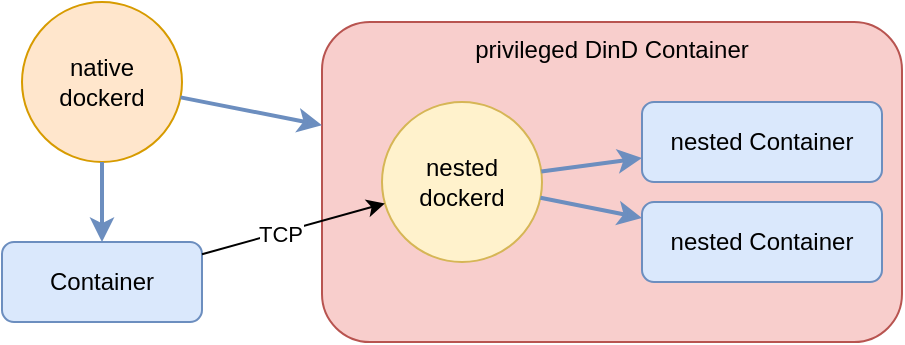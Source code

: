 <mxfile version="14.1.8" type="device"><diagram id="6kCV1xtgucyKWo2elkyT" name="Page-1"><mxGraphModel dx="1422" dy="827" grid="1" gridSize="10" guides="1" tooltips="1" connect="1" arrows="1" fold="1" page="1" pageScale="1" pageWidth="850" pageHeight="1100" math="0" shadow="0"><root><mxCell id="0"/><mxCell id="1" parent="0"/><mxCell id="UmN-ns_1v-BCUd6PHsce-2" value="Container" style="rounded=1;whiteSpace=wrap;html=1;fillColor=#dae8fc;strokeColor=#6c8ebf;" vertex="1" parent="1"><mxGeometry x="120" y="310" width="100" height="40" as="geometry"/></mxCell><mxCell id="UmN-ns_1v-BCUd6PHsce-4" value="privileged DinD Container" style="rounded=1;whiteSpace=wrap;html=1;fillColor=#f8cecc;strokeColor=#b85450;verticalAlign=top;" vertex="1" parent="1"><mxGeometry x="280" y="200" width="290" height="160" as="geometry"/></mxCell><mxCell id="UmN-ns_1v-BCUd6PHsce-5" value="nested Container" style="rounded=1;whiteSpace=wrap;html=1;fillColor=#dae8fc;strokeColor=#6c8ebf;" vertex="1" parent="1"><mxGeometry x="440" y="240" width="120" height="40" as="geometry"/></mxCell><mxCell id="UmN-ns_1v-BCUd6PHsce-6" value="nested Container" style="rounded=1;whiteSpace=wrap;html=1;fillColor=#dae8fc;strokeColor=#6c8ebf;" vertex="1" parent="1"><mxGeometry x="440" y="290" width="120" height="40" as="geometry"/></mxCell><mxCell id="UmN-ns_1v-BCUd6PHsce-7" value="nested dockerd" style="ellipse;whiteSpace=wrap;html=1;aspect=fixed;fillColor=#fff2cc;strokeColor=#d6b656;" vertex="1" parent="1"><mxGeometry x="310" y="240" width="80" height="80" as="geometry"/></mxCell><mxCell id="UmN-ns_1v-BCUd6PHsce-8" value="" style="endArrow=classic;html=1;strokeWidth=2;fillColor=#dae8fc;strokeColor=#6c8ebf;" edge="1" parent="1" source="UmN-ns_1v-BCUd6PHsce-7" target="UmN-ns_1v-BCUd6PHsce-6"><mxGeometry width="50" height="50" relative="1" as="geometry"><mxPoint x="250" y="500" as="sourcePoint"/><mxPoint x="300" y="450" as="targetPoint"/></mxGeometry></mxCell><mxCell id="UmN-ns_1v-BCUd6PHsce-9" value="" style="endArrow=classic;html=1;strokeWidth=2;fillColor=#dae8fc;strokeColor=#6c8ebf;" edge="1" parent="1" source="UmN-ns_1v-BCUd6PHsce-7" target="UmN-ns_1v-BCUd6PHsce-5"><mxGeometry width="50" height="50" relative="1" as="geometry"><mxPoint x="399.223" y="297.845" as="sourcePoint"/><mxPoint x="450" y="308" as="targetPoint"/></mxGeometry></mxCell><mxCell id="UmN-ns_1v-BCUd6PHsce-11" value="" style="endArrow=classic;html=1;" edge="1" parent="1" source="UmN-ns_1v-BCUd6PHsce-2" target="UmN-ns_1v-BCUd6PHsce-7"><mxGeometry width="50" height="50" relative="1" as="geometry"><mxPoint x="190" y="243.636" as="sourcePoint"/><mxPoint x="321.409" y="279.475" as="targetPoint"/></mxGeometry></mxCell><mxCell id="UmN-ns_1v-BCUd6PHsce-13" value="TCP" style="edgeLabel;html=1;align=center;verticalAlign=middle;resizable=0;points=[];" vertex="1" connectable="0" parent="UmN-ns_1v-BCUd6PHsce-11"><mxGeometry x="-0.169" y="-3" relative="1" as="geometry"><mxPoint y="-3" as="offset"/></mxGeometry></mxCell><mxCell id="UmN-ns_1v-BCUd6PHsce-14" value="native dockerd" style="ellipse;whiteSpace=wrap;html=1;aspect=fixed;fillColor=#ffe6cc;strokeColor=#d79b00;" vertex="1" parent="1"><mxGeometry x="130" y="190" width="80" height="80" as="geometry"/></mxCell><mxCell id="UmN-ns_1v-BCUd6PHsce-15" value="" style="endArrow=classic;html=1;strokeWidth=2;fillColor=#dae8fc;strokeColor=#6c8ebf;" edge="1" parent="1" source="UmN-ns_1v-BCUd6PHsce-14" target="UmN-ns_1v-BCUd6PHsce-4"><mxGeometry width="50" height="50" relative="1" as="geometry"><mxPoint x="50" y="200" as="sourcePoint"/><mxPoint x="100" y="150" as="targetPoint"/></mxGeometry></mxCell><mxCell id="UmN-ns_1v-BCUd6PHsce-16" value="" style="endArrow=classic;html=1;fillColor=#dae8fc;strokeColor=#6c8ebf;strokeWidth=2;" edge="1" parent="1" source="UmN-ns_1v-BCUd6PHsce-14" target="UmN-ns_1v-BCUd6PHsce-2"><mxGeometry width="50" height="50" relative="1" as="geometry"><mxPoint x="200" y="220" as="sourcePoint"/><mxPoint x="192" y="250" as="targetPoint"/></mxGeometry></mxCell></root></mxGraphModel></diagram></mxfile>